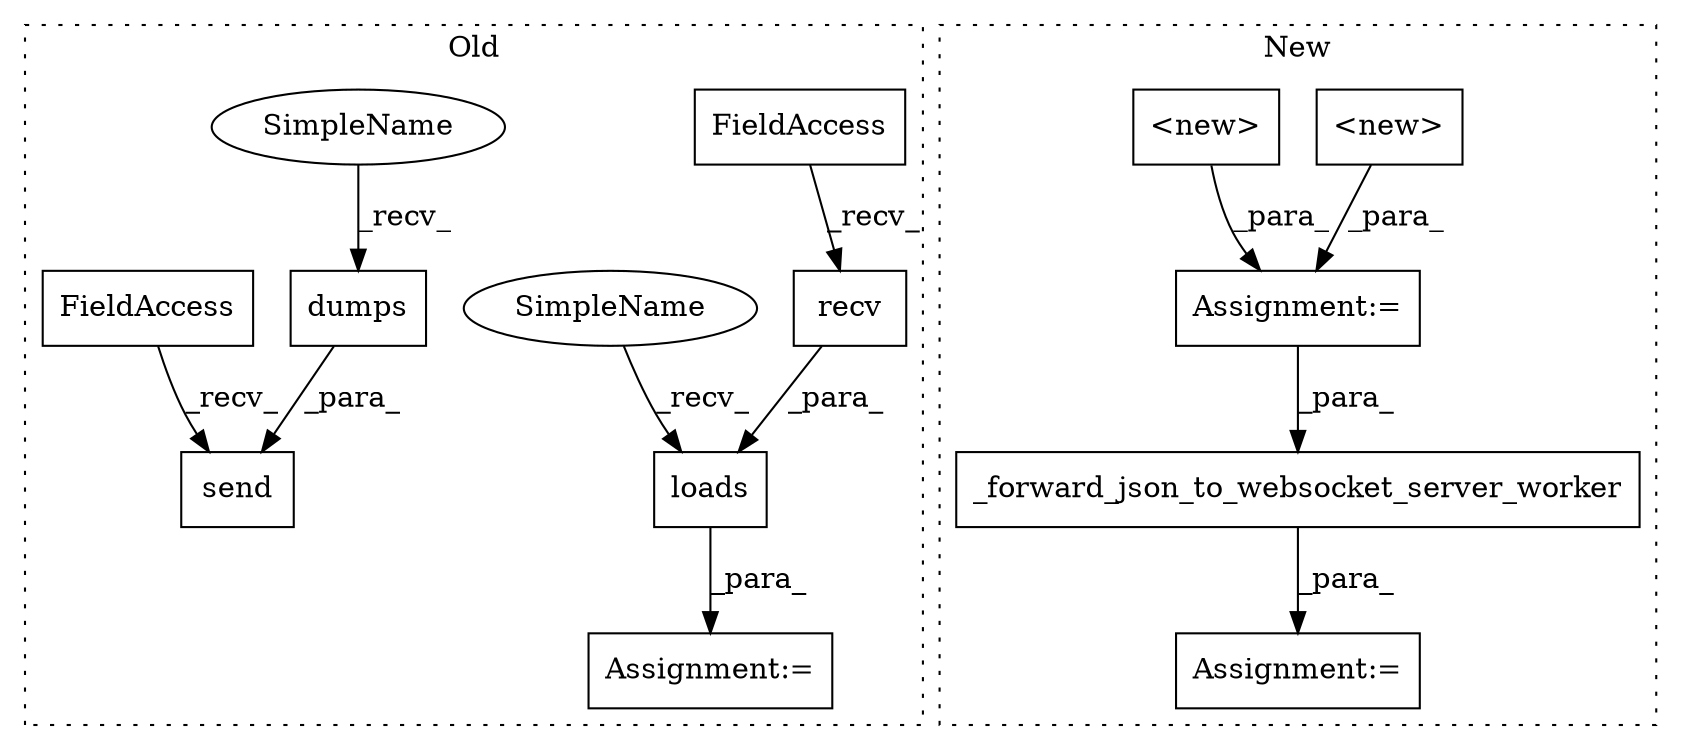 digraph G {
subgraph cluster0 {
1 [label="loads" a="32" s="1843,1863" l="6,1" shape="box"];
3 [label="recv" a="32" s="1857" l="6" shape="box"];
4 [label="FieldAccess" a="22" s="1849" l="7" shape="box"];
6 [label="dumps" a="32" s="1808,1821" l="6,1" shape="box"];
7 [label="send" a="32" s="1798,1822" l="5,1" shape="box"];
8 [label="FieldAccess" a="22" s="1790" l="7" shape="box"];
9 [label="Assignment:=" a="7" s="1837" l="1" shape="box"];
13 [label="SimpleName" a="42" s="1838" l="4" shape="ellipse"];
14 [label="SimpleName" a="42" s="1803" l="4" shape="ellipse"];
label = "Old";
style="dotted";
}
subgraph cluster1 {
2 [label="_forward_json_to_websocket_server_worker" a="32" s="2343,2391" l="41,1" shape="box"];
5 [label="<new>" a="14" s="2269" l="28" shape="box"];
10 [label="Assignment:=" a="7" s="2337" l="1" shape="box"];
11 [label="<new>" a="14" s="2298" l="24" shape="box"];
12 [label="Assignment:=" a="7" s="2261" l="1" shape="box"];
label = "New";
style="dotted";
}
1 -> 9 [label="_para_"];
2 -> 10 [label="_para_"];
3 -> 1 [label="_para_"];
4 -> 3 [label="_recv_"];
5 -> 12 [label="_para_"];
6 -> 7 [label="_para_"];
8 -> 7 [label="_recv_"];
11 -> 12 [label="_para_"];
12 -> 2 [label="_para_"];
13 -> 1 [label="_recv_"];
14 -> 6 [label="_recv_"];
}